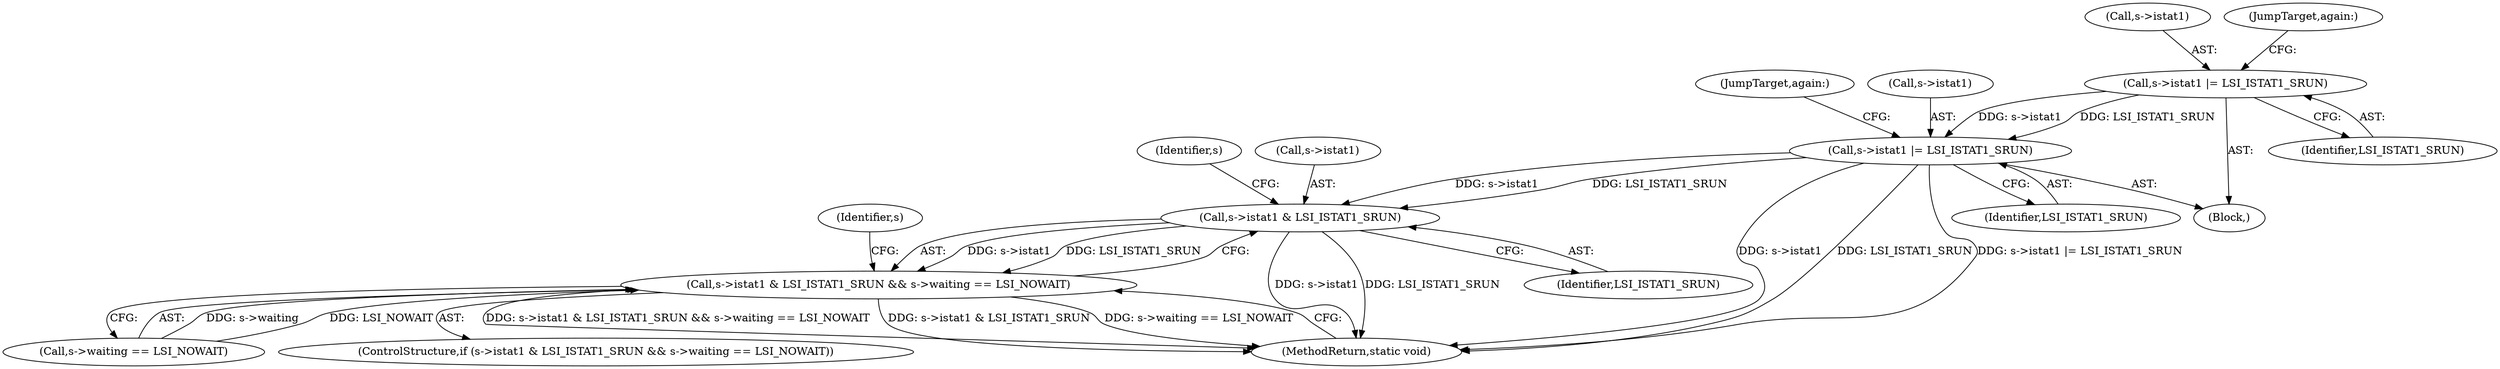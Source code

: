 digraph "0_qemu_de594e47659029316bbf9391efb79da0a1a08e08@pointer" {
"1000118" [label="(Call,s->istat1 |= LSI_ISTAT1_SRUN)"];
"1000124" [label="(Call,s->istat1 |= LSI_ISTAT1_SRUN)"];
"1000186" [label="(Call,s->istat1 & LSI_ISTAT1_SRUN)"];
"1000185" [label="(Call,s->istat1 & LSI_ISTAT1_SRUN && s->waiting == LSI_NOWAIT)"];
"1000204" [label="(MethodReturn,static void)"];
"1000186" [label="(Call,s->istat1 & LSI_ISTAT1_SRUN)"];
"1000190" [label="(Identifier,LSI_ISTAT1_SRUN)"];
"1000124" [label="(Call,s->istat1 |= LSI_ISTAT1_SRUN)"];
"1000128" [label="(Identifier,LSI_ISTAT1_SRUN)"];
"1000118" [label="(Call,s->istat1 |= LSI_ISTAT1_SRUN)"];
"1000191" [label="(Call,s->waiting == LSI_NOWAIT)"];
"1000119" [label="(Call,s->istat1)"];
"1000104" [label="(Block,)"];
"1000193" [label="(Identifier,s)"];
"1000187" [label="(Call,s->istat1)"];
"1000200" [label="(Identifier,s)"];
"1000129" [label="(JumpTarget,again:)"];
"1000125" [label="(Call,s->istat1)"];
"1000123" [label="(JumpTarget,again:)"];
"1000184" [label="(ControlStructure,if (s->istat1 & LSI_ISTAT1_SRUN && s->waiting == LSI_NOWAIT))"];
"1000185" [label="(Call,s->istat1 & LSI_ISTAT1_SRUN && s->waiting == LSI_NOWAIT)"];
"1000122" [label="(Identifier,LSI_ISTAT1_SRUN)"];
"1000118" -> "1000104"  [label="AST: "];
"1000118" -> "1000122"  [label="CFG: "];
"1000119" -> "1000118"  [label="AST: "];
"1000122" -> "1000118"  [label="AST: "];
"1000123" -> "1000118"  [label="CFG: "];
"1000118" -> "1000124"  [label="DDG: s->istat1"];
"1000118" -> "1000124"  [label="DDG: LSI_ISTAT1_SRUN"];
"1000124" -> "1000104"  [label="AST: "];
"1000124" -> "1000128"  [label="CFG: "];
"1000125" -> "1000124"  [label="AST: "];
"1000128" -> "1000124"  [label="AST: "];
"1000129" -> "1000124"  [label="CFG: "];
"1000124" -> "1000204"  [label="DDG: s->istat1"];
"1000124" -> "1000204"  [label="DDG: LSI_ISTAT1_SRUN"];
"1000124" -> "1000204"  [label="DDG: s->istat1 |= LSI_ISTAT1_SRUN"];
"1000124" -> "1000186"  [label="DDG: s->istat1"];
"1000124" -> "1000186"  [label="DDG: LSI_ISTAT1_SRUN"];
"1000186" -> "1000185"  [label="AST: "];
"1000186" -> "1000190"  [label="CFG: "];
"1000187" -> "1000186"  [label="AST: "];
"1000190" -> "1000186"  [label="AST: "];
"1000193" -> "1000186"  [label="CFG: "];
"1000185" -> "1000186"  [label="CFG: "];
"1000186" -> "1000204"  [label="DDG: s->istat1"];
"1000186" -> "1000204"  [label="DDG: LSI_ISTAT1_SRUN"];
"1000186" -> "1000185"  [label="DDG: s->istat1"];
"1000186" -> "1000185"  [label="DDG: LSI_ISTAT1_SRUN"];
"1000185" -> "1000184"  [label="AST: "];
"1000185" -> "1000191"  [label="CFG: "];
"1000191" -> "1000185"  [label="AST: "];
"1000200" -> "1000185"  [label="CFG: "];
"1000204" -> "1000185"  [label="CFG: "];
"1000185" -> "1000204"  [label="DDG: s->istat1 & LSI_ISTAT1_SRUN && s->waiting == LSI_NOWAIT"];
"1000185" -> "1000204"  [label="DDG: s->istat1 & LSI_ISTAT1_SRUN"];
"1000185" -> "1000204"  [label="DDG: s->waiting == LSI_NOWAIT"];
"1000191" -> "1000185"  [label="DDG: s->waiting"];
"1000191" -> "1000185"  [label="DDG: LSI_NOWAIT"];
}
